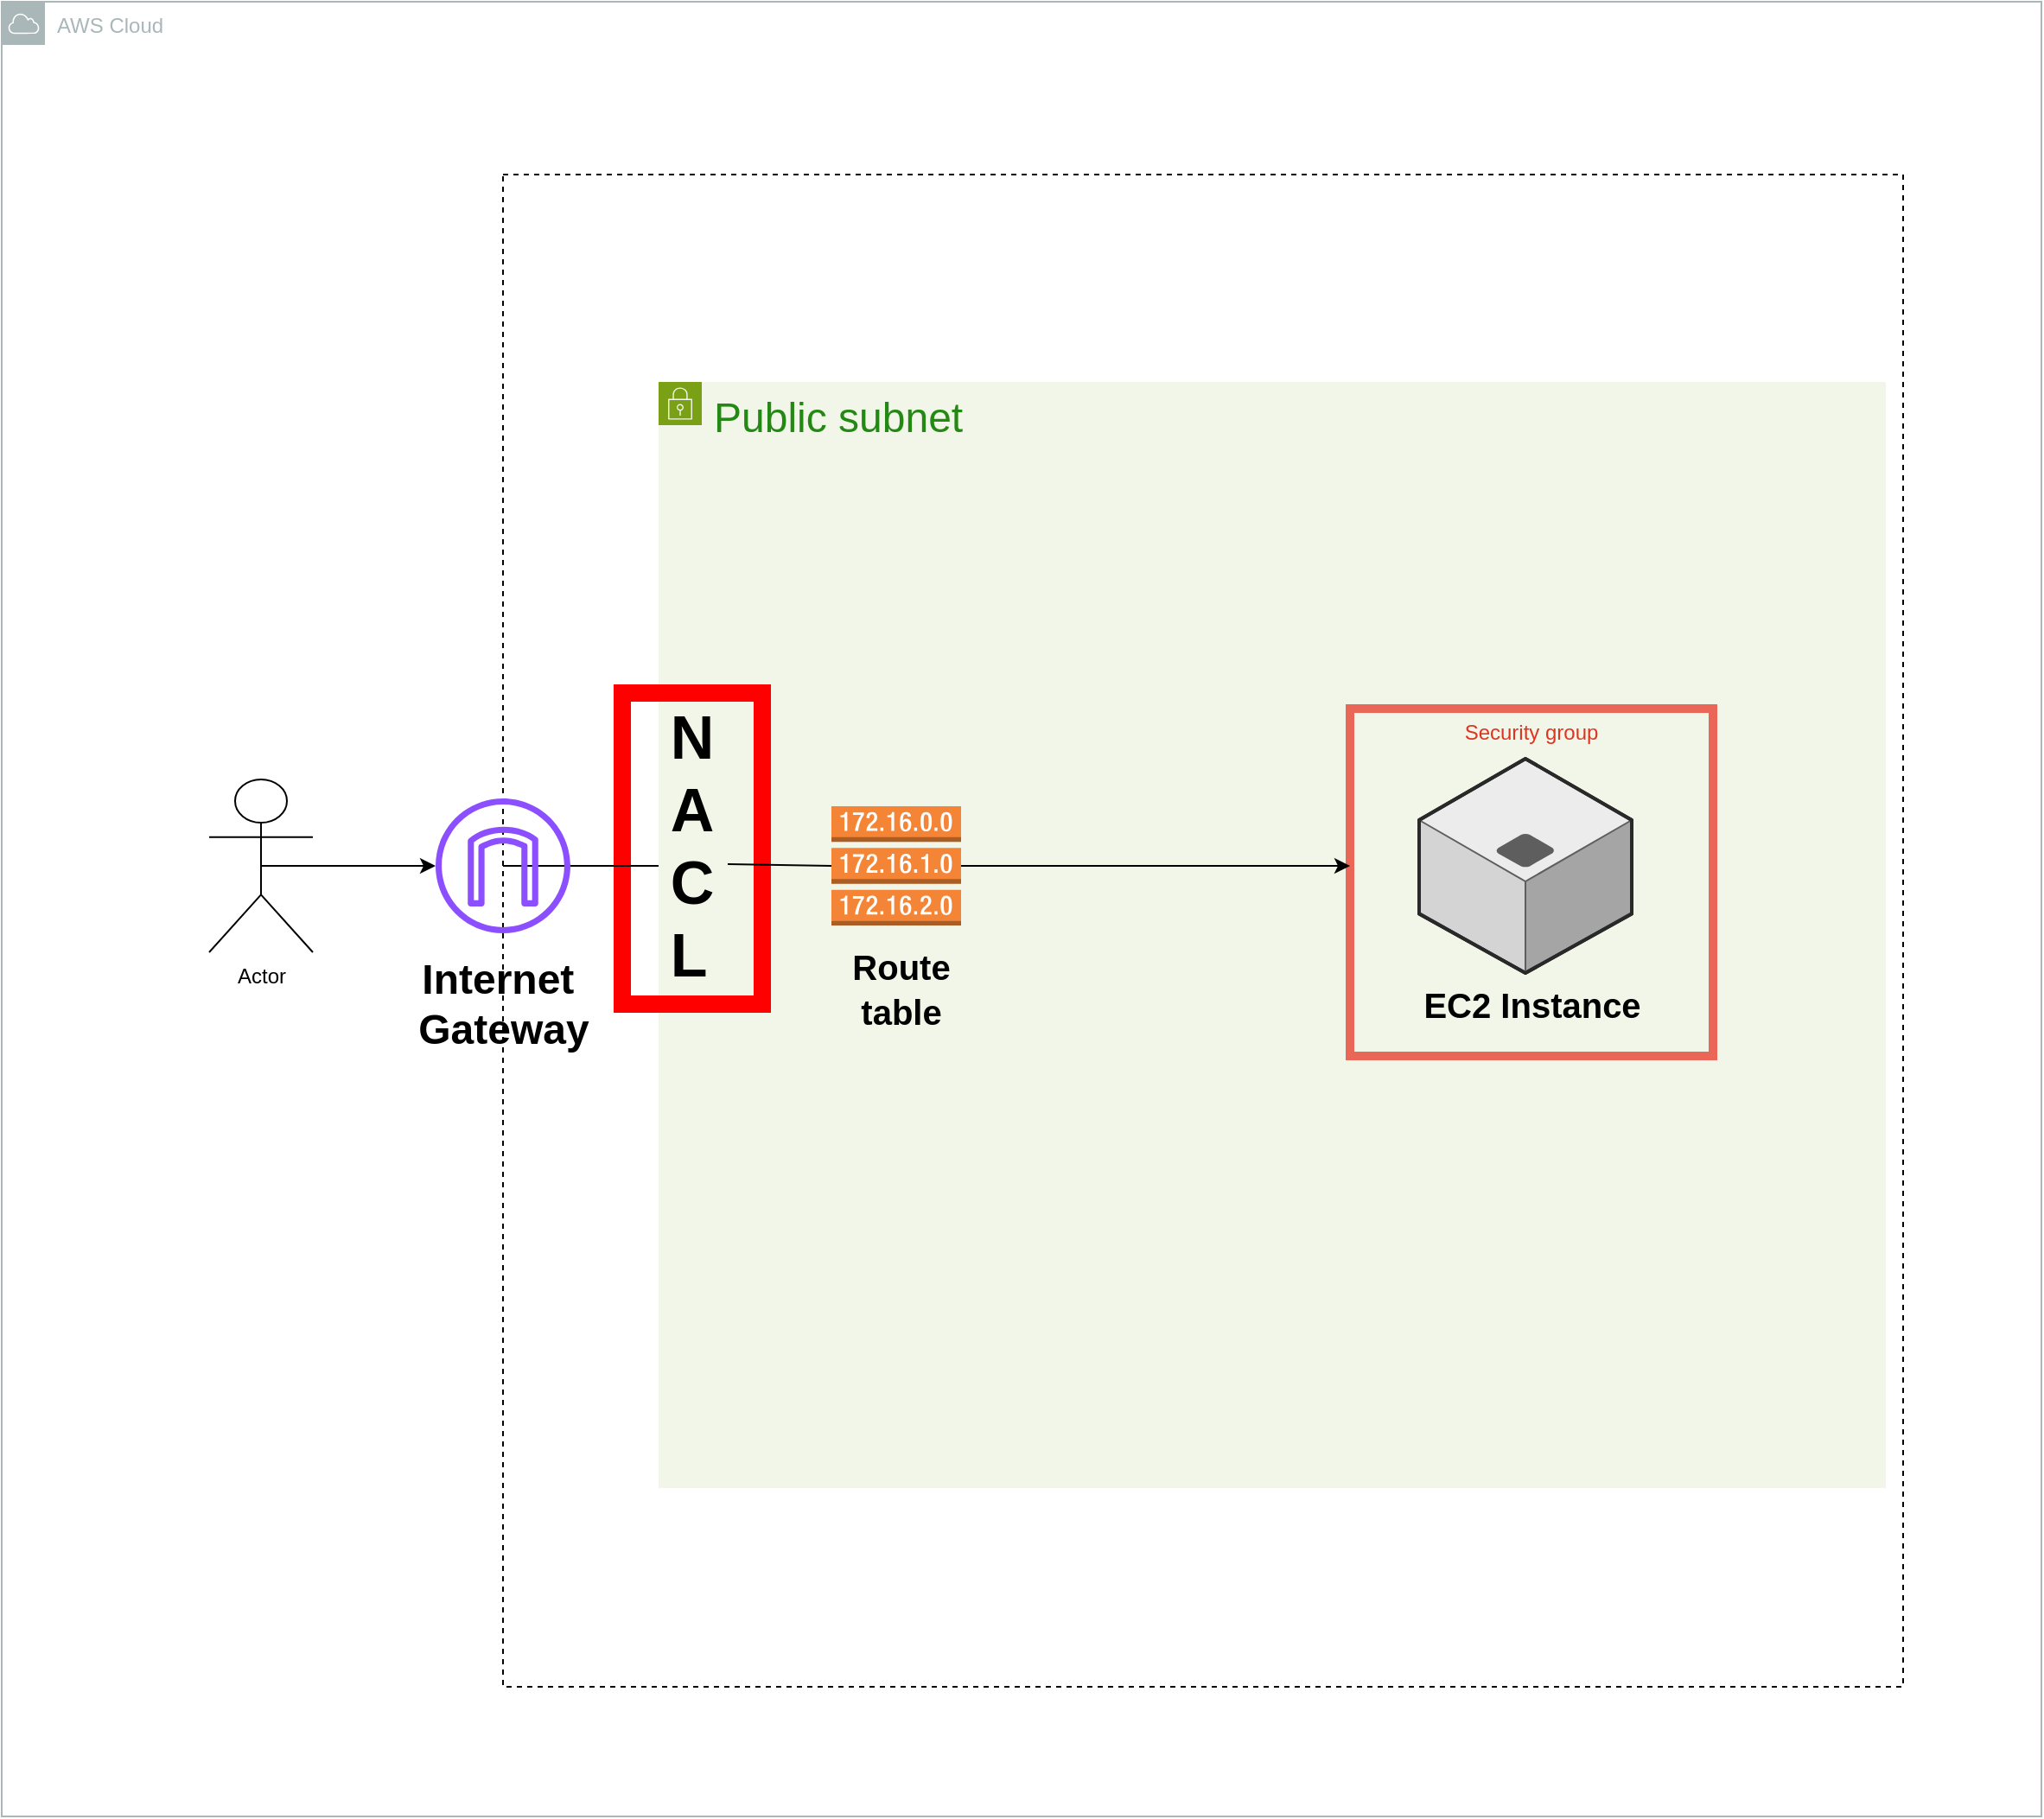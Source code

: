 <mxfile version="24.7.17">
  <diagram id="Ht1M8jgEwFfnCIfOTk4-" name="Page-1">
    <mxGraphModel dx="1600" dy="1696" grid="1" gridSize="10" guides="1" tooltips="1" connect="1" arrows="1" fold="1" page="1" pageScale="1" pageWidth="1169" pageHeight="827" math="0" shadow="0">
      <root>
        <mxCell id="0" />
        <mxCell id="1" parent="0" />
        <mxCell id="k4fKLfA-_JbR_TIll8N7-3" value="Internet&amp;nbsp;&lt;div&gt;Gateway&lt;/div&gt;" style="text;strokeColor=none;fillColor=none;html=1;fontSize=24;fontStyle=1;verticalAlign=middle;align=center;" vertex="1" parent="1">
          <mxGeometry x="280" y="-240" width="100" height="40" as="geometry" />
        </mxCell>
        <mxCell id="k4fKLfA-_JbR_TIll8N7-7" value="&lt;font style=&quot;font-size: 24px;&quot;&gt;Public subnet&lt;/font&gt;" style="points=[[0,0],[0.25,0],[0.5,0],[0.75,0],[1,0],[1,0.25],[1,0.5],[1,0.75],[1,1],[0.75,1],[0.5,1],[0.25,1],[0,1],[0,0.75],[0,0.5],[0,0.25]];outlineConnect=0;gradientColor=none;html=1;whiteSpace=wrap;fontSize=12;fontStyle=0;container=1;pointerEvents=0;collapsible=0;recursiveResize=0;shape=mxgraph.aws4.group;grIcon=mxgraph.aws4.group_security_group;grStroke=0;strokeColor=#7AA116;fillColor=#F2F6E8;verticalAlign=top;align=left;spacingLeft=30;fontColor=#248814;dashed=0;" vertex="1" parent="1">
          <mxGeometry x="420" y="-580" width="710" height="640" as="geometry" />
        </mxCell>
        <mxCell id="k4fKLfA-_JbR_TIll8N7-4" value="" style="verticalLabelPosition=bottom;html=1;verticalAlign=top;strokeWidth=1;align=center;outlineConnect=0;dashed=0;outlineConnect=0;shape=mxgraph.aws3d.application_server;fillColor=#ECECEC;strokeColor=#5E5E5E;aspect=fixed;" vertex="1" parent="k4fKLfA-_JbR_TIll8N7-7">
          <mxGeometry x="440" y="218" width="123" height="124" as="geometry" />
        </mxCell>
        <mxCell id="k4fKLfA-_JbR_TIll8N7-6" value="" style="outlineConnect=0;dashed=0;verticalLabelPosition=bottom;verticalAlign=top;align=center;html=1;shape=mxgraph.aws3.route_table;fillColor=#F58536;gradientColor=none;" vertex="1" parent="k4fKLfA-_JbR_TIll8N7-7">
          <mxGeometry x="100" y="245.5" width="75" height="69" as="geometry" />
        </mxCell>
        <mxCell id="k4fKLfA-_JbR_TIll8N7-2" value="Actor" style="shape=umlActor;verticalLabelPosition=bottom;verticalAlign=top;html=1;" vertex="1" parent="1">
          <mxGeometry x="160" y="-350" width="60" height="100" as="geometry" />
        </mxCell>
        <mxCell id="UEzPUAAOIrF-is8g5C7q-155" value="" style="rounded=0;whiteSpace=wrap;html=1;dashed=1;labelBackgroundColor=#ffffff;fillColor=none;gradientColor=none;container=1;pointerEvents=0;collapsible=0;recursiveResize=0;" parent="1" vertex="1">
          <mxGeometry x="330" y="-700" width="810" height="875" as="geometry" />
        </mxCell>
        <mxCell id="k4fKLfA-_JbR_TIll8N7-11" value="Security group" style="fillColor=none;strokeColor=#ea6657;verticalAlign=top;fontStyle=0;fontColor=#DD3522;whiteSpace=wrap;html=1;strokeWidth=5;" vertex="1" parent="UEzPUAAOIrF-is8g5C7q-155">
          <mxGeometry x="490" y="309" width="210" height="201" as="geometry" />
        </mxCell>
        <mxCell id="k4fKLfA-_JbR_TIll8N7-12" value="&lt;div style=&quot;text-align: justify; font-size: 35px;&quot;&gt;&lt;span style=&quot;background-color: initial;&quot;&gt;&lt;font style=&quot;font-size: 35px;&quot;&gt;&lt;b&gt;N&lt;/b&gt;&lt;/font&gt;&lt;/span&gt;&lt;/div&gt;&lt;div style=&quot;text-align: justify; font-size: 35px;&quot;&gt;&lt;span style=&quot;background-color: initial;&quot;&gt;&lt;font style=&quot;font-size: 35px;&quot;&gt;&lt;b&gt;A&lt;/b&gt;&lt;/font&gt;&lt;/span&gt;&lt;/div&gt;&lt;div style=&quot;text-align: justify; font-size: 35px;&quot;&gt;&lt;span style=&quot;background-color: initial;&quot;&gt;&lt;font style=&quot;font-size: 35px;&quot;&gt;&lt;b&gt;C&lt;/b&gt;&lt;/font&gt;&lt;/span&gt;&lt;/div&gt;&lt;div style=&quot;text-align: justify; font-size: 35px;&quot;&gt;&lt;span style=&quot;background-color: initial;&quot;&gt;&lt;font style=&quot;font-size: 35px;&quot;&gt;&lt;b&gt;L&lt;/b&gt;&lt;/font&gt;&lt;/span&gt;&lt;/div&gt;" style="fontStyle=0;verticalAlign=top;align=center;spacingTop=-2;fillColor=none;rounded=0;whiteSpace=wrap;html=1;strokeColor=#FF0000;strokeWidth=10;container=1;collapsible=0;expand=0;recursiveResize=0;" vertex="1" parent="UEzPUAAOIrF-is8g5C7q-155">
          <mxGeometry x="69" y="300" width="81" height="180" as="geometry" />
        </mxCell>
        <mxCell id="k4fKLfA-_JbR_TIll8N7-19" value="" style="endArrow=none;html=1;rounded=0;" edge="1" parent="k4fKLfA-_JbR_TIll8N7-12">
          <mxGeometry width="50" height="50" relative="1" as="geometry">
            <mxPoint x="61" y="99.01" as="sourcePoint" />
            <mxPoint x="121" y="100" as="targetPoint" />
          </mxGeometry>
        </mxCell>
        <mxCell id="k4fKLfA-_JbR_TIll8N7-15" value="" style="endArrow=none;html=1;rounded=0;" edge="1" parent="UEzPUAAOIrF-is8g5C7q-155">
          <mxGeometry width="50" height="50" relative="1" as="geometry">
            <mxPoint y="400" as="sourcePoint" />
            <mxPoint x="90" y="400" as="targetPoint" />
          </mxGeometry>
        </mxCell>
        <mxCell id="k4fKLfA-_JbR_TIll8N7-28" value="&lt;font style=&quot;font-size: 20px;&quot;&gt;Route&lt;/font&gt;&lt;div style=&quot;font-size: 20px;&quot;&gt;&lt;font style=&quot;font-size: 20px;&quot;&gt;table&lt;/font&gt;&lt;/div&gt;" style="text;strokeColor=none;fillColor=none;html=1;fontSize=24;fontStyle=1;verticalAlign=middle;align=center;" vertex="1" parent="UEzPUAAOIrF-is8g5C7q-155">
          <mxGeometry x="180" y="450" width="100" height="40" as="geometry" />
        </mxCell>
        <mxCell id="k4fKLfA-_JbR_TIll8N7-30" value="&lt;span style=&quot;font-size: 20px;&quot;&gt;EC2 Instance&lt;/span&gt;" style="text;strokeColor=none;fillColor=none;html=1;fontSize=24;fontStyle=1;verticalAlign=middle;align=center;" vertex="1" parent="UEzPUAAOIrF-is8g5C7q-155">
          <mxGeometry x="545" y="460" width="100" height="40" as="geometry" />
        </mxCell>
        <mxCell id="k4fKLfA-_JbR_TIll8N7-10" value="" style="sketch=0;outlineConnect=0;fontColor=#232F3E;gradientColor=none;fillColor=#8C4FFF;strokeColor=none;dashed=0;verticalLabelPosition=bottom;verticalAlign=top;align=center;html=1;fontSize=12;fontStyle=0;aspect=fixed;pointerEvents=1;shape=mxgraph.aws4.internet_gateway;" vertex="1" parent="1">
          <mxGeometry x="291" y="-339" width="78" height="78" as="geometry" />
        </mxCell>
        <mxCell id="k4fKLfA-_JbR_TIll8N7-18" value="" style="endArrow=classic;html=1;rounded=0;exitX=1;exitY=0.5;exitDx=0;exitDy=0;exitPerimeter=0;" edge="1" parent="1" source="k4fKLfA-_JbR_TIll8N7-6">
          <mxGeometry width="50" height="50" relative="1" as="geometry">
            <mxPoint x="710" y="-270" as="sourcePoint" />
            <mxPoint x="820" y="-300" as="targetPoint" />
          </mxGeometry>
        </mxCell>
        <mxCell id="k4fKLfA-_JbR_TIll8N7-20" value="" style="endArrow=classic;html=1;rounded=0;exitX=0.5;exitY=0.5;exitDx=0;exitDy=0;exitPerimeter=0;" edge="1" parent="1" source="k4fKLfA-_JbR_TIll8N7-2" target="k4fKLfA-_JbR_TIll8N7-10">
          <mxGeometry width="50" height="50" relative="1" as="geometry">
            <mxPoint x="190" y="-289" as="sourcePoint" />
            <mxPoint x="240" y="-339" as="targetPoint" />
          </mxGeometry>
        </mxCell>
        <mxCell id="k4fKLfA-_JbR_TIll8N7-31" value="AWS Cloud" style="sketch=0;outlineConnect=0;gradientColor=none;html=1;whiteSpace=wrap;fontSize=12;fontStyle=0;shape=mxgraph.aws4.group;grIcon=mxgraph.aws4.group_aws_cloud;strokeColor=#AAB7B8;fillColor=none;verticalAlign=top;align=left;spacingLeft=30;fontColor=#AAB7B8;dashed=0;" vertex="1" parent="1">
          <mxGeometry x="40" y="-800" width="1180" height="1050" as="geometry" />
        </mxCell>
      </root>
    </mxGraphModel>
  </diagram>
</mxfile>
